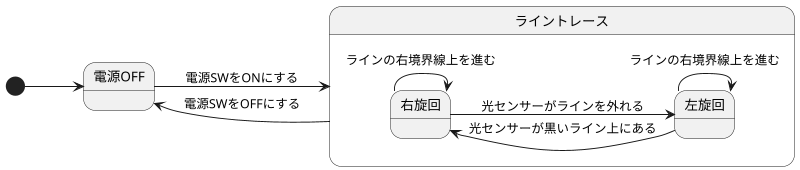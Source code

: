 @startuml 演習6-5-3
left to right direction
scale 800 width


  [*] --> 電源OFF

state "ライントレース" as LineTrace {
  state "右旋回" as RightTurn
  state "左旋回" as LeftTurn
  RightTurn --> LeftTurn : 光センサーがラインを外れる
  LeftTurn --> RightTurn : 光センサーが黒いライン上にある
  RightTurn --> RightTurn : ラインの右境界線上を進む
  LeftTurn --> LeftTurn : ラインの右境界線上を進む
}

電源OFF --> LineTrace : 電源SWをONにする
LineTrace --> 電源OFF : 電源SWをOFFにする

@enduml
